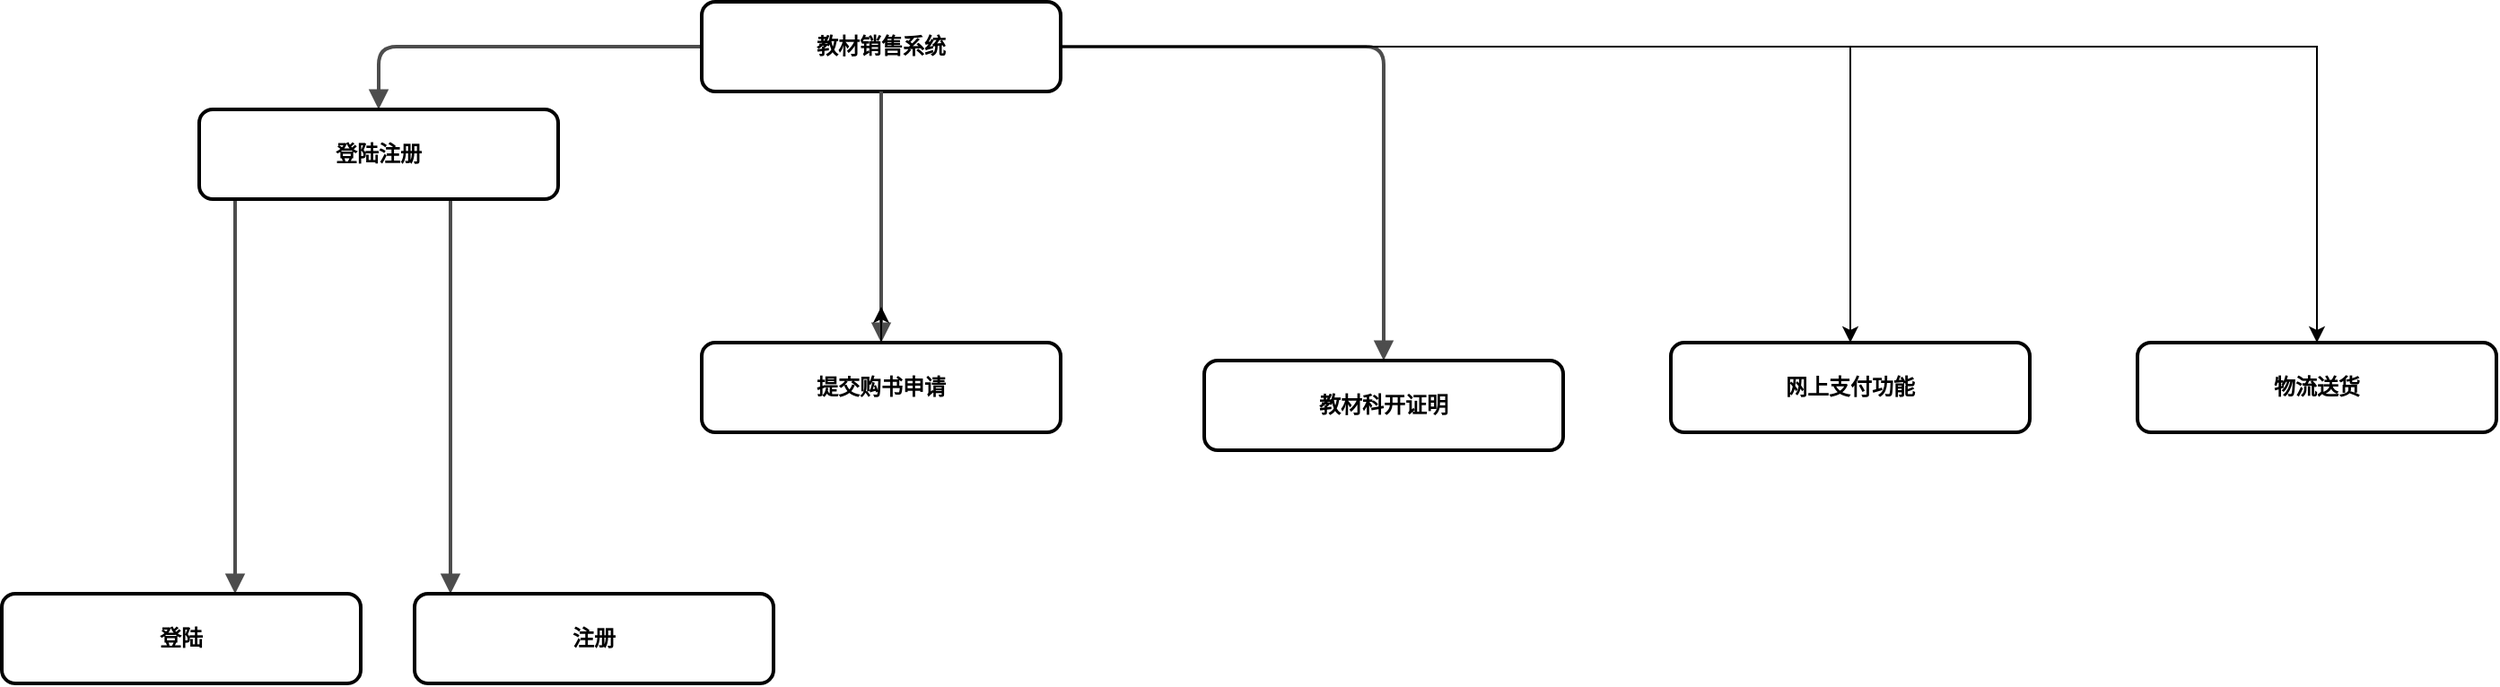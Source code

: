 <mxfile version="22.1.17" type="github">
  <diagram name="Page-1" id="19d8dcba-68ad-dc05-1034-9cf7b2a963f6">
    <mxGraphModel dx="1985" dy="815" grid="1" gridSize="10" guides="1" tooltips="1" connect="1" arrows="1" fold="1" page="1" pageScale="1" pageWidth="1100" pageHeight="850" background="none" math="0" shadow="0">
      <root>
        <mxCell id="0" />
        <mxCell id="1" parent="0" />
        <mxCell id="218ae93e1282097f-43" value="" style="edgeStyle=orthogonalEdgeStyle;rounded=1;html=1;labelBackgroundColor=none;endArrow=block;endFill=1;strokeColor=#4D4D4D;strokeWidth=2;fontFamily=Verdana;fontSize=12;fontStyle=1" parent="1" source="6257edae8c83ed4a-1" target="6257edae8c83ed4a-9" edge="1">
          <mxGeometry relative="1" as="geometry" />
        </mxCell>
        <mxCell id="218ae93e1282097f-44" value="" style="edgeStyle=orthogonalEdgeStyle;rounded=1;html=1;labelBackgroundColor=none;endArrow=block;endFill=1;strokeColor=#4D4D4D;strokeWidth=2;fontFamily=Verdana;fontSize=12;fontStyle=1;entryX=0.5;entryY=0;entryDx=0;entryDy=0;" parent="1" source="6257edae8c83ed4a-1" target="cxHVmWbu3RKmy4TeT2cK-4" edge="1">
          <mxGeometry relative="1" as="geometry">
            <mxPoint x="1347" y="210" as="targetPoint" />
          </mxGeometry>
        </mxCell>
        <mxCell id="218ae93e1282097f-45" value="" style="edgeStyle=elbowEdgeStyle;rounded=1;html=1;labelBackgroundColor=none;endArrow=block;endFill=1;strokeColor=#4D4D4D;strokeWidth=2;fontFamily=Verdana;fontSize=12;fontStyle=1" parent="1" source="6257edae8c83ed4a-9" target="6257edae8c83ed4a-21" edge="1">
          <mxGeometry relative="1" as="geometry">
            <Array as="points">
              <mxPoint x="640" y="280" />
            </Array>
          </mxGeometry>
        </mxCell>
        <mxCell id="218ae93e1282097f-46" value="" style="edgeStyle=orthogonalEdgeStyle;rounded=1;html=1;labelBackgroundColor=none;endArrow=block;endFill=1;strokeColor=#4D4D4D;strokeWidth=2;fontFamily=Verdana;fontSize=12;fontStyle=1;" parent="1" source="6257edae8c83ed4a-9" target="218ae93e1282097f-8" edge="1">
          <mxGeometry relative="1" as="geometry">
            <mxPoint x="470" y="380" as="targetPoint" />
            <Array as="points">
              <mxPoint x="520" y="350" />
              <mxPoint x="520" y="350" />
            </Array>
          </mxGeometry>
        </mxCell>
        <mxCell id="218ae93e1282097f-8" value="登陆" style="whiteSpace=wrap;html=1;rounded=1;shadow=0;comic=0;strokeWidth=2;fontFamily=Verdana;align=center;fontSize=12;fontStyle=1" parent="1" vertex="1">
          <mxGeometry x="390" y="400" width="200" height="50" as="geometry" />
        </mxCell>
        <mxCell id="6257edae8c83ed4a-9" value="登陆注册" style="whiteSpace=wrap;html=1;rounded=1;shadow=0;comic=0;strokeWidth=2;fontFamily=Verdana;align=center;fontSize=12;fontStyle=1" parent="1" vertex="1">
          <mxGeometry x="500" y="130" width="200" height="50" as="geometry" />
        </mxCell>
        <mxCell id="6257edae8c83ed4a-21" value="注册" style="whiteSpace=wrap;html=1;rounded=1;shadow=0;comic=0;strokeWidth=2;fontFamily=Verdana;align=center;fontSize=12;fontStyle=1" parent="1" vertex="1">
          <mxGeometry x="620" y="400" width="200" height="50" as="geometry" />
        </mxCell>
        <mxCell id="cxHVmWbu3RKmy4TeT2cK-8" style="edgeStyle=orthogonalEdgeStyle;rounded=0;orthogonalLoop=1;jettySize=auto;html=1;entryX=0.5;entryY=0;entryDx=0;entryDy=0;" edge="1" parent="1" source="6257edae8c83ed4a-1" target="cxHVmWbu3RKmy4TeT2cK-5">
          <mxGeometry relative="1" as="geometry" />
        </mxCell>
        <mxCell id="cxHVmWbu3RKmy4TeT2cK-9" style="edgeStyle=orthogonalEdgeStyle;rounded=0;orthogonalLoop=1;jettySize=auto;html=1;entryX=0.5;entryY=0;entryDx=0;entryDy=0;" edge="1" parent="1" source="6257edae8c83ed4a-1" target="cxHVmWbu3RKmy4TeT2cK-6">
          <mxGeometry relative="1" as="geometry" />
        </mxCell>
        <mxCell id="6257edae8c83ed4a-1" value="教材销售系统" style="whiteSpace=wrap;html=1;rounded=1;shadow=0;comic=0;strokeWidth=2;fontFamily=Verdana;align=center;fontSize=12;fontStyle=1" parent="1" vertex="1">
          <mxGeometry x="780" y="70" width="200" height="50" as="geometry" />
        </mxCell>
        <mxCell id="cxHVmWbu3RKmy4TeT2cK-2" value="" style="edgeStyle=orthogonalEdgeStyle;rounded=1;html=1;labelBackgroundColor=none;endArrow=block;endFill=1;strokeColor=#4D4D4D;strokeWidth=2;fontFamily=Verdana;fontSize=12;fontStyle=1" edge="1" parent="1" source="6257edae8c83ed4a-1" target="cxHVmWbu3RKmy4TeT2cK-3">
          <mxGeometry relative="1" as="geometry">
            <mxPoint x="980" y="95" as="sourcePoint" />
            <mxPoint x="920" y="340.077" as="targetPoint" />
            <Array as="points">
              <mxPoint x="880" y="240" />
              <mxPoint x="880" y="240" />
            </Array>
          </mxGeometry>
        </mxCell>
        <mxCell id="cxHVmWbu3RKmy4TeT2cK-7" style="edgeStyle=orthogonalEdgeStyle;rounded=0;orthogonalLoop=1;jettySize=auto;html=1;" edge="1" parent="1" source="cxHVmWbu3RKmy4TeT2cK-3">
          <mxGeometry relative="1" as="geometry">
            <mxPoint x="880" y="240" as="targetPoint" />
          </mxGeometry>
        </mxCell>
        <mxCell id="cxHVmWbu3RKmy4TeT2cK-3" value="提交购书申请" style="whiteSpace=wrap;html=1;rounded=1;shadow=0;comic=0;strokeWidth=2;fontFamily=Verdana;align=center;fontSize=12;fontStyle=1;direction=east;" vertex="1" parent="1">
          <mxGeometry x="780" y="260" width="200" height="50" as="geometry" />
        </mxCell>
        <mxCell id="cxHVmWbu3RKmy4TeT2cK-4" value="教材科开证明" style="whiteSpace=wrap;html=1;rounded=1;shadow=0;comic=0;strokeWidth=2;fontFamily=Verdana;align=center;fontSize=12;fontStyle=1;direction=east;" vertex="1" parent="1">
          <mxGeometry x="1060" y="270" width="200" height="50" as="geometry" />
        </mxCell>
        <mxCell id="cxHVmWbu3RKmy4TeT2cK-5" value="网上支付功能" style="whiteSpace=wrap;html=1;rounded=1;shadow=0;comic=0;strokeWidth=2;fontFamily=Verdana;align=center;fontSize=12;fontStyle=1;direction=east;" vertex="1" parent="1">
          <mxGeometry x="1320" y="260" width="200" height="50" as="geometry" />
        </mxCell>
        <mxCell id="cxHVmWbu3RKmy4TeT2cK-6" value="物流送货" style="whiteSpace=wrap;html=1;rounded=1;shadow=0;comic=0;strokeWidth=2;fontFamily=Verdana;align=center;fontSize=12;fontStyle=1;direction=east;" vertex="1" parent="1">
          <mxGeometry x="1580" y="260" width="200" height="50" as="geometry" />
        </mxCell>
      </root>
    </mxGraphModel>
  </diagram>
</mxfile>
